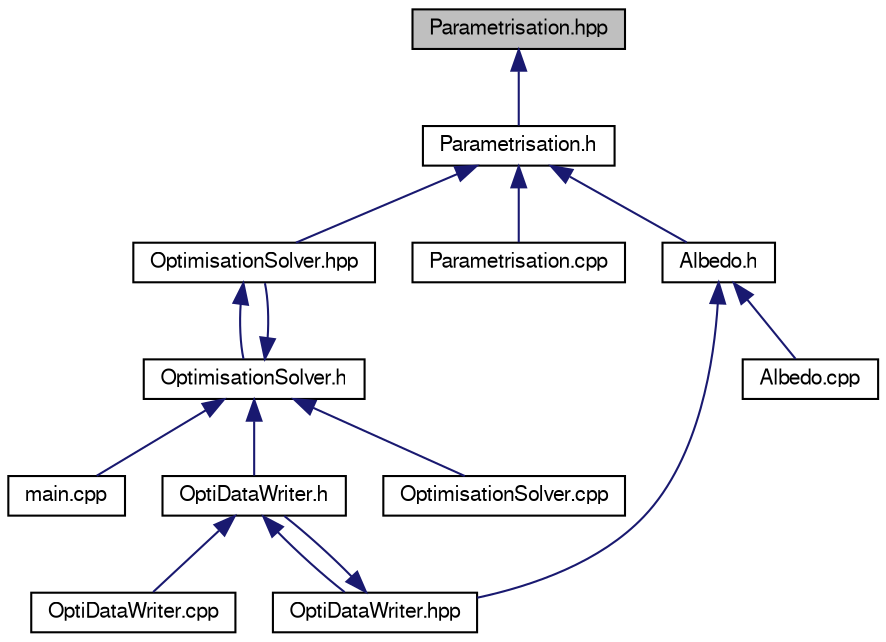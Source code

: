 digraph "Parametrisation.hpp"
{
 // LATEX_PDF_SIZE
  edge [fontname="FreeSans",fontsize="10",labelfontname="FreeSans",labelfontsize="10"];
  node [fontname="FreeSans",fontsize="10",shape=record];
  Node4 [label="Parametrisation.hpp",height=0.2,width=0.4,color="black", fillcolor="grey75", style="filled", fontcolor="black",tooltip=" "];
  Node4 -> Node5 [dir="back",color="midnightblue",fontsize="10",style="solid",fontname="FreeSans"];
  Node5 [label="Parametrisation.h",height=0.2,width=0.4,color="black", fillcolor="white", style="filled",URL="$_parametrisation_8h.html",tooltip="Functions and classes related to the BRDF space parametrisation that are common to the Optimisation m..."];
  Node5 -> Node6 [dir="back",color="midnightblue",fontsize="10",style="solid",fontname="FreeSans"];
  Node6 [label="OptimisationSolver.hpp",height=0.2,width=0.4,color="black", fillcolor="white", style="filled",URL="$_optimisation_solver_8hpp.html",tooltip=" "];
  Node6 -> Node7 [dir="back",color="midnightblue",fontsize="10",style="solid",fontname="FreeSans"];
  Node7 [label="OptimisationSolver.h",height=0.2,width=0.4,color="black", fillcolor="white", style="filled",URL="$_optimisation_solver_8h.html",tooltip=" "];
  Node7 -> Node8 [dir="back",color="midnightblue",fontsize="10",style="solid",fontname="FreeSans"];
  Node8 [label="main.cpp",height=0.2,width=0.4,color="black", fillcolor="white", style="filled",URL="$main_8cpp.html",tooltip=" "];
  Node7 -> Node6 [dir="back",color="midnightblue",fontsize="10",style="solid",fontname="FreeSans"];
  Node7 -> Node9 [dir="back",color="midnightblue",fontsize="10",style="solid",fontname="FreeSans"];
  Node9 [label="OptiDataWriter.h",height=0.2,width=0.4,color="black", fillcolor="white", style="filled",URL="$_opti_data_writer_8h.html",tooltip="Provides the functions to write latent space data needed for BRDFs reconstruction and latent space vi..."];
  Node9 -> Node10 [dir="back",color="midnightblue",fontsize="10",style="solid",fontname="FreeSans"];
  Node10 [label="OptiDataWriter.cpp",height=0.2,width=0.4,color="black", fillcolor="white", style="filled",URL="$_opti_data_writer_8cpp.html",tooltip=" "];
  Node9 -> Node11 [dir="back",color="midnightblue",fontsize="10",style="solid",fontname="FreeSans"];
  Node11 [label="OptiDataWriter.hpp",height=0.2,width=0.4,color="black", fillcolor="white", style="filled",URL="$_opti_data_writer_8hpp.html",tooltip=" "];
  Node11 -> Node9 [dir="back",color="midnightblue",fontsize="10",style="solid",fontname="FreeSans"];
  Node7 -> Node12 [dir="back",color="midnightblue",fontsize="10",style="solid",fontname="FreeSans"];
  Node12 [label="OptimisationSolver.cpp",height=0.2,width=0.4,color="black", fillcolor="white", style="filled",URL="$_optimisation_solver_8cpp.html",tooltip=" "];
  Node5 -> Node13 [dir="back",color="midnightblue",fontsize="10",style="solid",fontname="FreeSans"];
  Node13 [label="Parametrisation.cpp",height=0.2,width=0.4,color="black", fillcolor="white", style="filled",URL="$_parametrisation_8cpp.html",tooltip=" "];
  Node5 -> Node14 [dir="back",color="midnightblue",fontsize="10",style="solid",fontname="FreeSans"];
  Node14 [label="Albedo.h",height=0.2,width=0.4,color="black", fillcolor="white", style="filled",URL="$_albedo_8h.html",tooltip=" "];
  Node14 -> Node15 [dir="back",color="midnightblue",fontsize="10",style="solid",fontname="FreeSans"];
  Node15 [label="Albedo.cpp",height=0.2,width=0.4,color="black", fillcolor="white", style="filled",URL="$_albedo_8cpp.html",tooltip=" "];
  Node14 -> Node11 [dir="back",color="midnightblue",fontsize="10",style="solid",fontname="FreeSans"];
}
